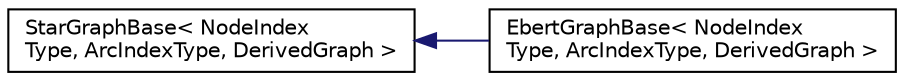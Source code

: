 digraph "Graphical Class Hierarchy"
{
 // LATEX_PDF_SIZE
  edge [fontname="Helvetica",fontsize="10",labelfontname="Helvetica",labelfontsize="10"];
  node [fontname="Helvetica",fontsize="10",shape=record];
  rankdir="LR";
  Node0 [label="StarGraphBase\< NodeIndex\lType, ArcIndexType, DerivedGraph \>",height=0.2,width=0.4,color="black", fillcolor="white", style="filled",URL="$classoperations__research_1_1_star_graph_base.html",tooltip=" "];
  Node0 -> Node1 [dir="back",color="midnightblue",fontsize="10",style="solid",fontname="Helvetica"];
  Node1 [label="EbertGraphBase\< NodeIndex\lType, ArcIndexType, DerivedGraph \>",height=0.2,width=0.4,color="black", fillcolor="white", style="filled",URL="$classoperations__research_1_1_ebert_graph_base.html",tooltip=" "];
}
